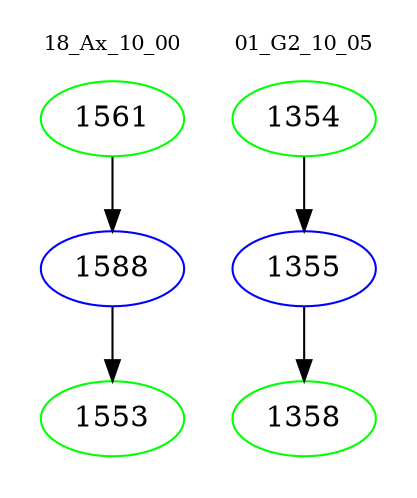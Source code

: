 digraph{
subgraph cluster_0 {
color = white
label = "18_Ax_10_00";
fontsize=10;
T0_1561 [label="1561", color="green"]
T0_1561 -> T0_1588 [color="black"]
T0_1588 [label="1588", color="blue"]
T0_1588 -> T0_1553 [color="black"]
T0_1553 [label="1553", color="green"]
}
subgraph cluster_1 {
color = white
label = "01_G2_10_05";
fontsize=10;
T1_1354 [label="1354", color="green"]
T1_1354 -> T1_1355 [color="black"]
T1_1355 [label="1355", color="blue"]
T1_1355 -> T1_1358 [color="black"]
T1_1358 [label="1358", color="green"]
}
}
